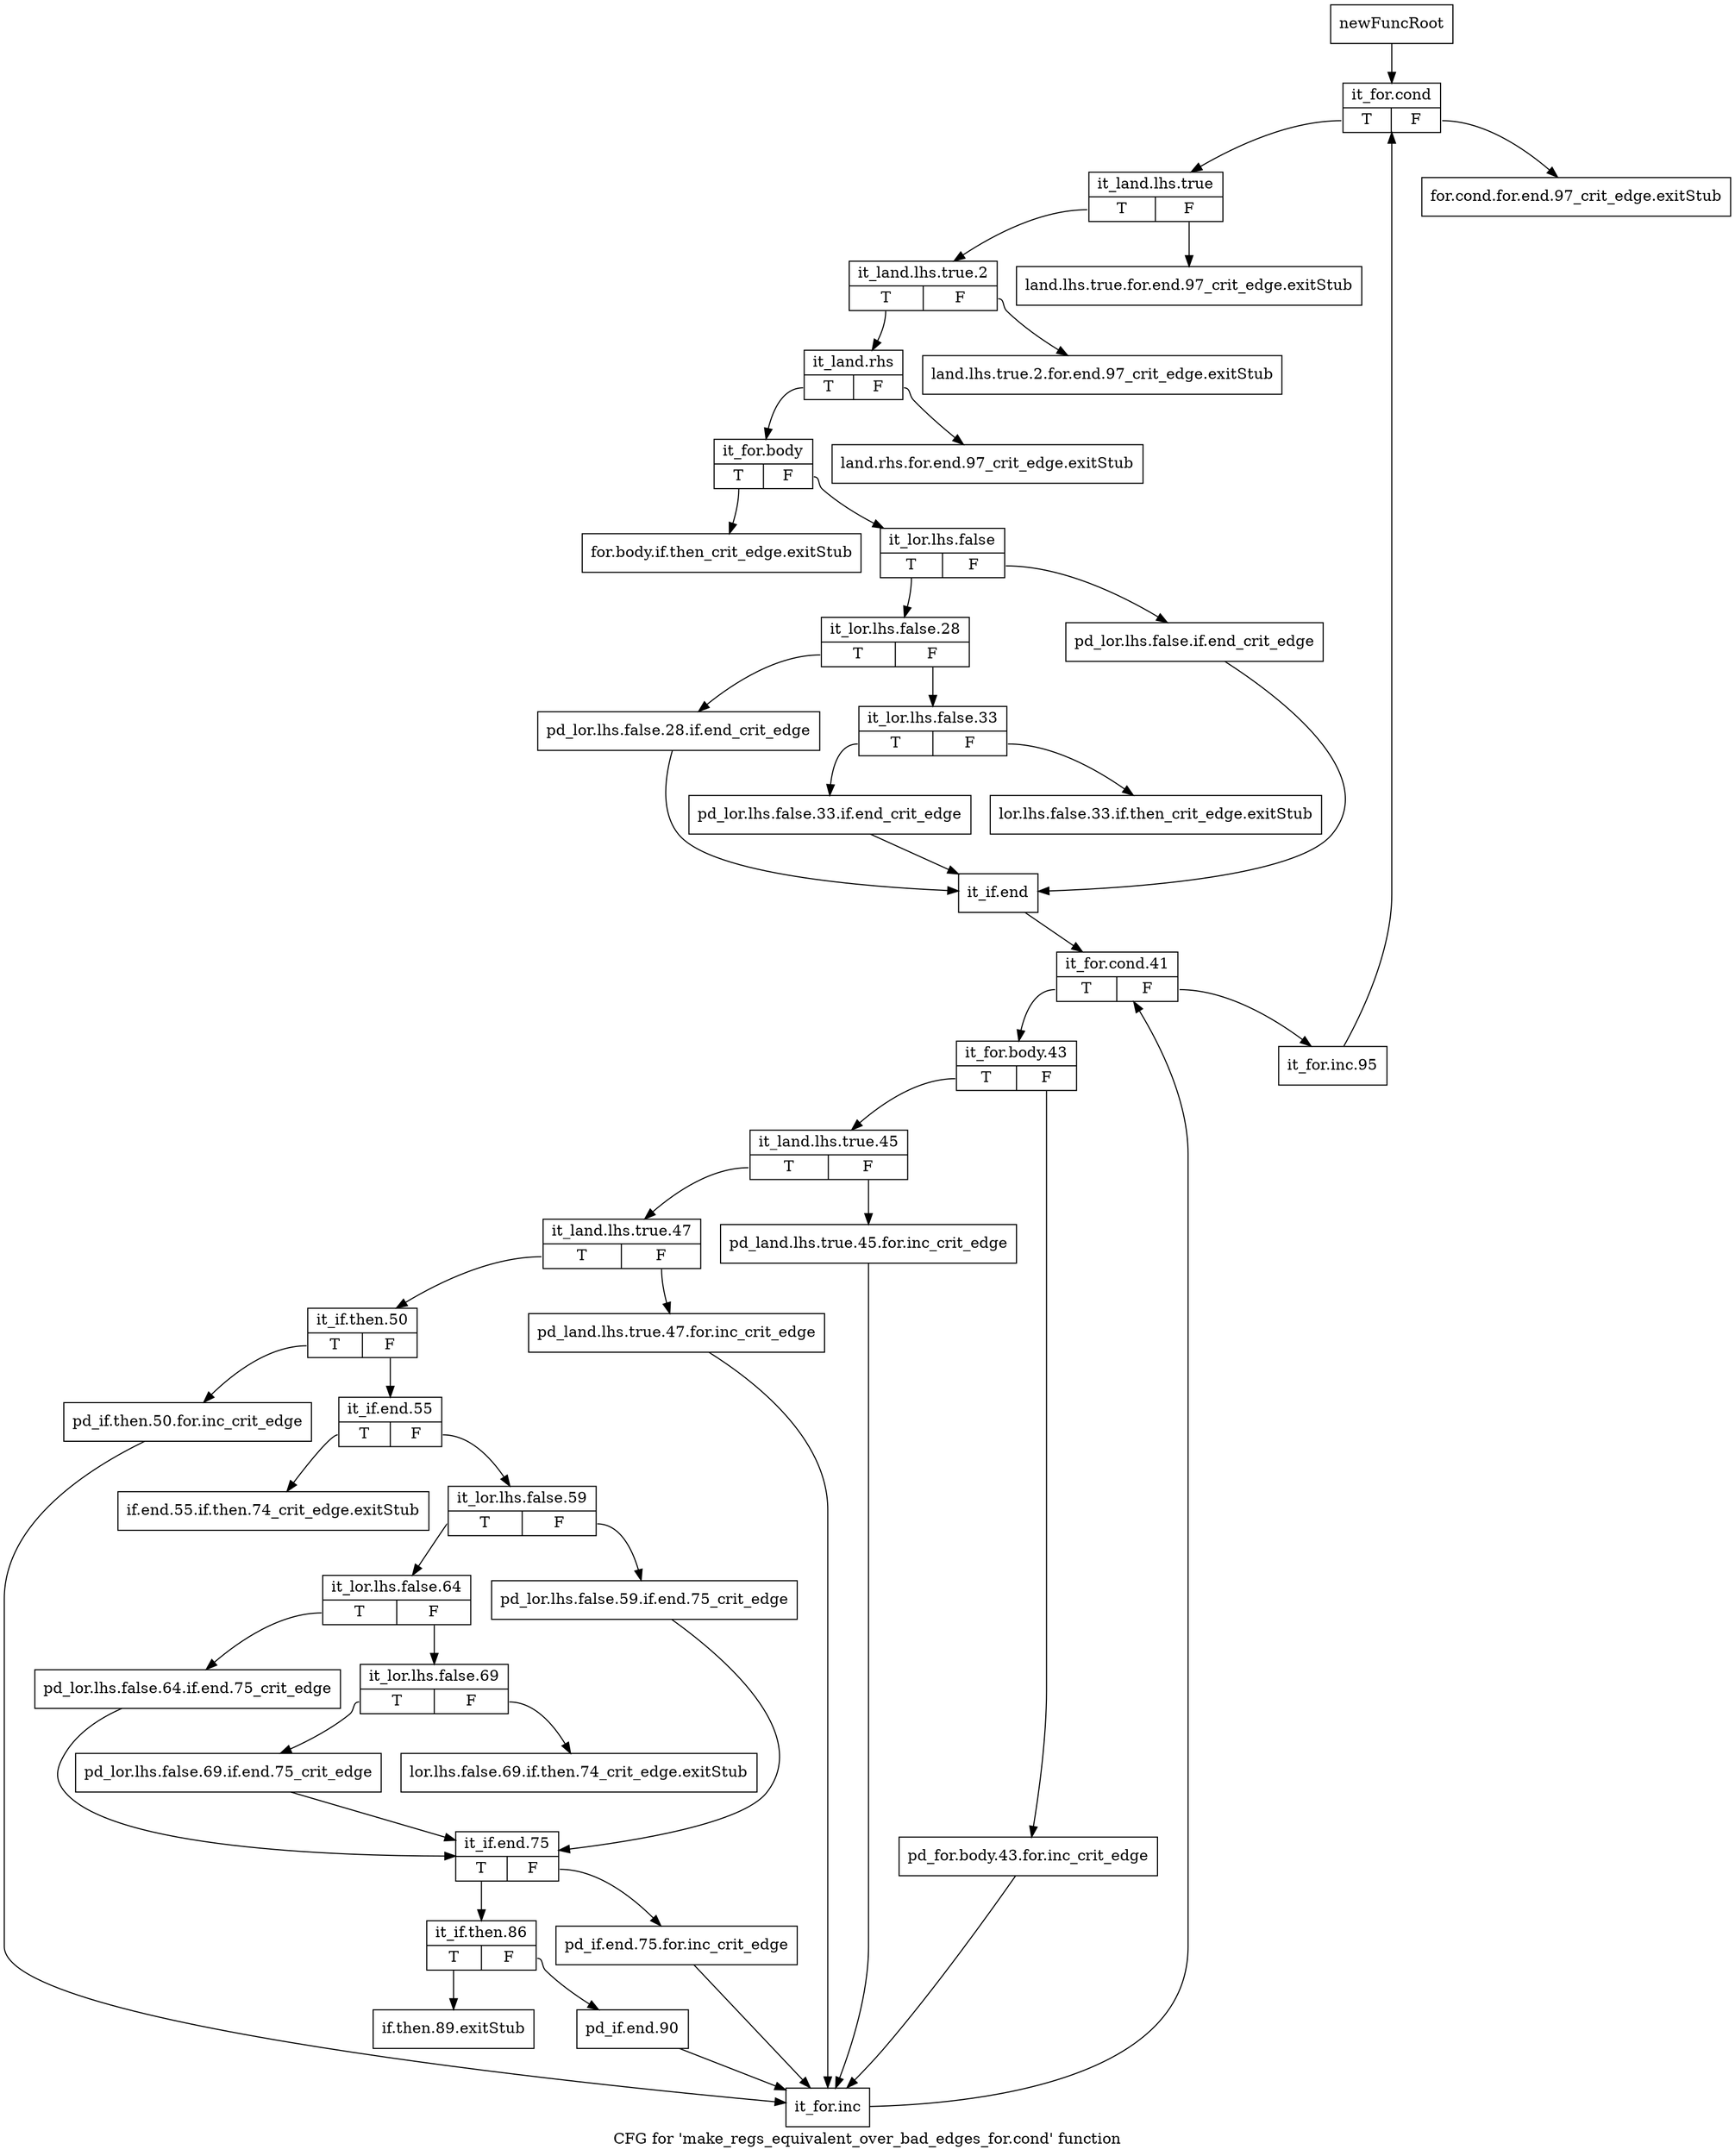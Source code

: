 digraph "CFG for 'make_regs_equivalent_over_bad_edges_for.cond' function" {
	label="CFG for 'make_regs_equivalent_over_bad_edges_for.cond' function";

	Node0xc2f5d50 [shape=record,label="{newFuncRoot}"];
	Node0xc2f5d50 -> Node0xc2f6070;
	Node0xc2f5da0 [shape=record,label="{for.cond.for.end.97_crit_edge.exitStub}"];
	Node0xc2f5df0 [shape=record,label="{land.lhs.true.for.end.97_crit_edge.exitStub}"];
	Node0xc2f5e40 [shape=record,label="{land.lhs.true.2.for.end.97_crit_edge.exitStub}"];
	Node0xc2f5e90 [shape=record,label="{land.rhs.for.end.97_crit_edge.exitStub}"];
	Node0xc2f5ee0 [shape=record,label="{for.body.if.then_crit_edge.exitStub}"];
	Node0xc2f5f30 [shape=record,label="{lor.lhs.false.33.if.then_crit_edge.exitStub}"];
	Node0xc2f5f80 [shape=record,label="{if.end.55.if.then.74_crit_edge.exitStub}"];
	Node0xc2f5fd0 [shape=record,label="{lor.lhs.false.69.if.then.74_crit_edge.exitStub}"];
	Node0xc2f6020 [shape=record,label="{if.then.89.exitStub}"];
	Node0xc2f6070 [shape=record,label="{it_for.cond|{<s0>T|<s1>F}}"];
	Node0xc2f6070:s0 -> Node0xc2f60c0;
	Node0xc2f6070:s1 -> Node0xc2f5da0;
	Node0xc2f60c0 [shape=record,label="{it_land.lhs.true|{<s0>T|<s1>F}}"];
	Node0xc2f60c0:s0 -> Node0xc2f6110;
	Node0xc2f60c0:s1 -> Node0xc2f5df0;
	Node0xc2f6110 [shape=record,label="{it_land.lhs.true.2|{<s0>T|<s1>F}}"];
	Node0xc2f6110:s0 -> Node0xc2f6160;
	Node0xc2f6110:s1 -> Node0xc2f5e40;
	Node0xc2f6160 [shape=record,label="{it_land.rhs|{<s0>T|<s1>F}}"];
	Node0xc2f6160:s0 -> Node0xc2f61b0;
	Node0xc2f6160:s1 -> Node0xc2f5e90;
	Node0xc2f61b0 [shape=record,label="{it_for.body|{<s0>T|<s1>F}}"];
	Node0xc2f61b0:s0 -> Node0xc2f5ee0;
	Node0xc2f61b0:s1 -> Node0xc2f6200;
	Node0xc2f6200 [shape=record,label="{it_lor.lhs.false|{<s0>T|<s1>F}}"];
	Node0xc2f6200:s0 -> Node0xc2f62a0;
	Node0xc2f6200:s1 -> Node0xc2f6250;
	Node0xc2f6250 [shape=record,label="{pd_lor.lhs.false.if.end_crit_edge}"];
	Node0xc2f6250 -> Node0xc2f63e0;
	Node0xc2f62a0 [shape=record,label="{it_lor.lhs.false.28|{<s0>T|<s1>F}}"];
	Node0xc2f62a0:s0 -> Node0xc2f6390;
	Node0xc2f62a0:s1 -> Node0xc2f62f0;
	Node0xc2f62f0 [shape=record,label="{it_lor.lhs.false.33|{<s0>T|<s1>F}}"];
	Node0xc2f62f0:s0 -> Node0xc2f6340;
	Node0xc2f62f0:s1 -> Node0xc2f5f30;
	Node0xc2f6340 [shape=record,label="{pd_lor.lhs.false.33.if.end_crit_edge}"];
	Node0xc2f6340 -> Node0xc2f63e0;
	Node0xc2f6390 [shape=record,label="{pd_lor.lhs.false.28.if.end_crit_edge}"];
	Node0xc2f6390 -> Node0xc2f63e0;
	Node0xc2f63e0 [shape=record,label="{it_if.end}"];
	Node0xc2f63e0 -> Node0xc2f6430;
	Node0xc2f6430 [shape=record,label="{it_for.cond.41|{<s0>T|<s1>F}}"];
	Node0xc2f6430:s0 -> Node0xc2f64d0;
	Node0xc2f6430:s1 -> Node0xc2f6480;
	Node0xc2f6480 [shape=record,label="{it_for.inc.95}"];
	Node0xc2f6480 -> Node0xc2f6070;
	Node0xc2f64d0 [shape=record,label="{it_for.body.43|{<s0>T|<s1>F}}"];
	Node0xc2f64d0:s0 -> Node0xc2f6570;
	Node0xc2f64d0:s1 -> Node0xc2f6520;
	Node0xc2f6520 [shape=record,label="{pd_for.body.43.for.inc_crit_edge}"];
	Node0xc2f6520 -> Node0xc2f6ac0;
	Node0xc2f6570 [shape=record,label="{it_land.lhs.true.45|{<s0>T|<s1>F}}"];
	Node0xc2f6570:s0 -> Node0xc2f6610;
	Node0xc2f6570:s1 -> Node0xc2f65c0;
	Node0xc2f65c0 [shape=record,label="{pd_land.lhs.true.45.for.inc_crit_edge}"];
	Node0xc2f65c0 -> Node0xc2f6ac0;
	Node0xc2f6610 [shape=record,label="{it_land.lhs.true.47|{<s0>T|<s1>F}}"];
	Node0xc2f6610:s0 -> Node0xc2f66b0;
	Node0xc2f6610:s1 -> Node0xc2f6660;
	Node0xc2f6660 [shape=record,label="{pd_land.lhs.true.47.for.inc_crit_edge}"];
	Node0xc2f6660 -> Node0xc2f6ac0;
	Node0xc2f66b0 [shape=record,label="{it_if.then.50|{<s0>T|<s1>F}}"];
	Node0xc2f66b0:s0 -> Node0xc2f6a70;
	Node0xc2f66b0:s1 -> Node0xc2f6700;
	Node0xc2f6700 [shape=record,label="{it_if.end.55|{<s0>T|<s1>F}}"];
	Node0xc2f6700:s0 -> Node0xc2f5f80;
	Node0xc2f6700:s1 -> Node0xc2f6750;
	Node0xc2f6750 [shape=record,label="{it_lor.lhs.false.59|{<s0>T|<s1>F}}"];
	Node0xc2f6750:s0 -> Node0xc2f67f0;
	Node0xc2f6750:s1 -> Node0xc2f67a0;
	Node0xc2f67a0 [shape=record,label="{pd_lor.lhs.false.59.if.end.75_crit_edge}"];
	Node0xc2f67a0 -> Node0xc2f6930;
	Node0xc2f67f0 [shape=record,label="{it_lor.lhs.false.64|{<s0>T|<s1>F}}"];
	Node0xc2f67f0:s0 -> Node0xc2f68e0;
	Node0xc2f67f0:s1 -> Node0xc2f6840;
	Node0xc2f6840 [shape=record,label="{it_lor.lhs.false.69|{<s0>T|<s1>F}}"];
	Node0xc2f6840:s0 -> Node0xc2f6890;
	Node0xc2f6840:s1 -> Node0xc2f5fd0;
	Node0xc2f6890 [shape=record,label="{pd_lor.lhs.false.69.if.end.75_crit_edge}"];
	Node0xc2f6890 -> Node0xc2f6930;
	Node0xc2f68e0 [shape=record,label="{pd_lor.lhs.false.64.if.end.75_crit_edge}"];
	Node0xc2f68e0 -> Node0xc2f6930;
	Node0xc2f6930 [shape=record,label="{it_if.end.75|{<s0>T|<s1>F}}"];
	Node0xc2f6930:s0 -> Node0xc2f69d0;
	Node0xc2f6930:s1 -> Node0xc2f6980;
	Node0xc2f6980 [shape=record,label="{pd_if.end.75.for.inc_crit_edge}"];
	Node0xc2f6980 -> Node0xc2f6ac0;
	Node0xc2f69d0 [shape=record,label="{it_if.then.86|{<s0>T|<s1>F}}"];
	Node0xc2f69d0:s0 -> Node0xc2f6020;
	Node0xc2f69d0:s1 -> Node0xc2f6a20;
	Node0xc2f6a20 [shape=record,label="{pd_if.end.90}"];
	Node0xc2f6a20 -> Node0xc2f6ac0;
	Node0xc2f6a70 [shape=record,label="{pd_if.then.50.for.inc_crit_edge}"];
	Node0xc2f6a70 -> Node0xc2f6ac0;
	Node0xc2f6ac0 [shape=record,label="{it_for.inc}"];
	Node0xc2f6ac0 -> Node0xc2f6430;
}
